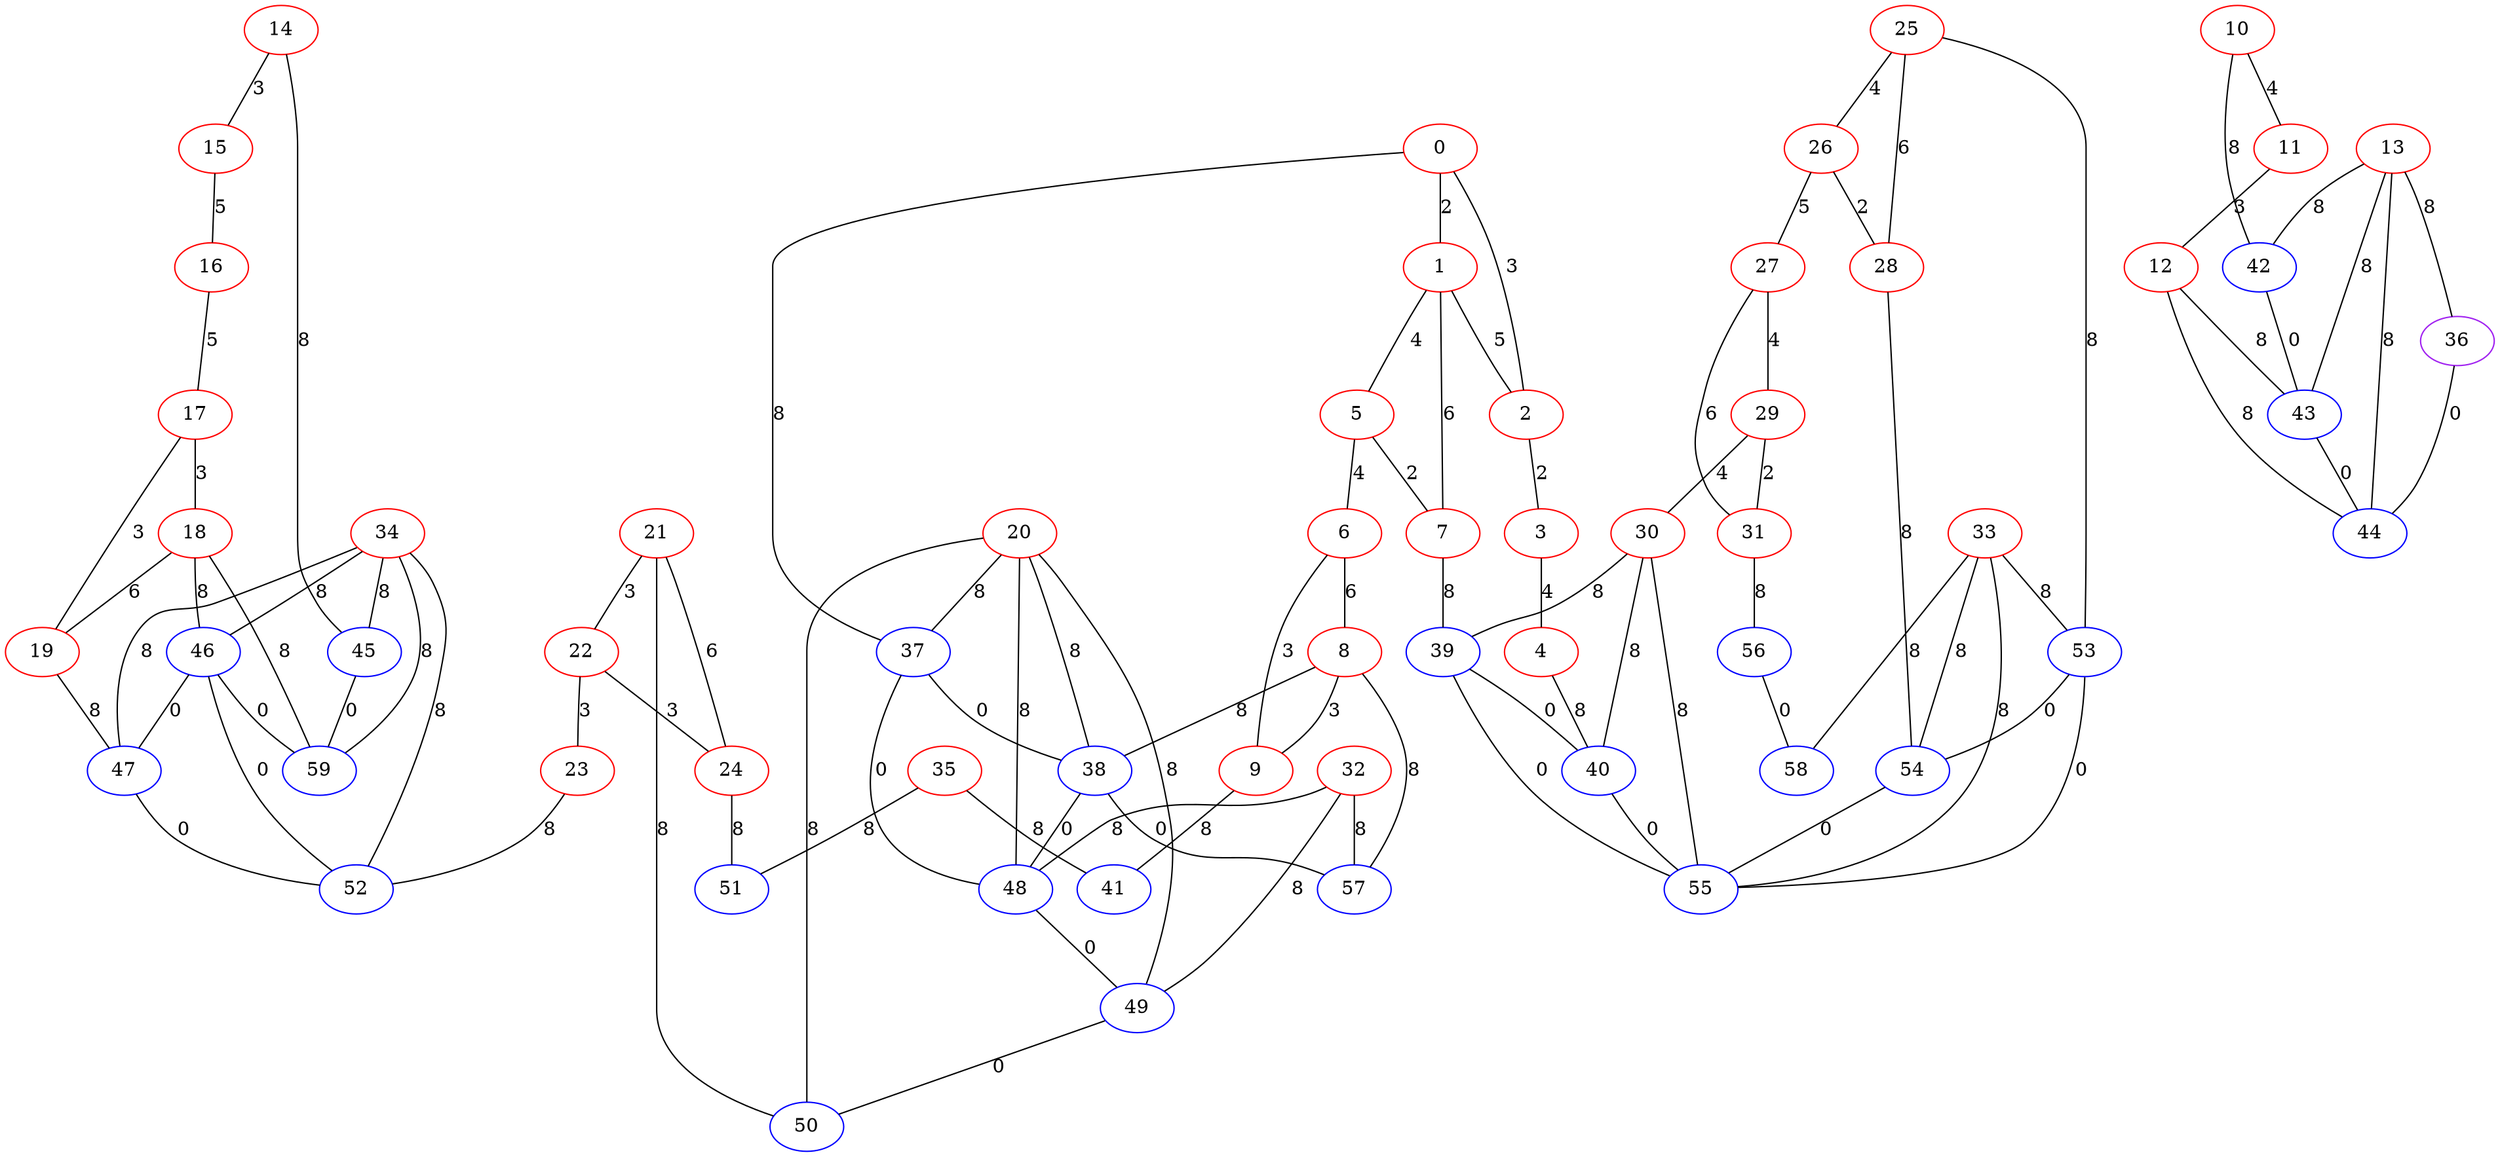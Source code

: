 graph "" {
0 [color=red, weight=1];
1 [color=red, weight=1];
2 [color=red, weight=1];
3 [color=red, weight=1];
4 [color=red, weight=1];
5 [color=red, weight=1];
6 [color=red, weight=1];
7 [color=red, weight=1];
8 [color=red, weight=1];
9 [color=red, weight=1];
10 [color=red, weight=1];
11 [color=red, weight=1];
12 [color=red, weight=1];
13 [color=red, weight=1];
14 [color=red, weight=1];
15 [color=red, weight=1];
16 [color=red, weight=1];
17 [color=red, weight=1];
18 [color=red, weight=1];
19 [color=red, weight=1];
20 [color=red, weight=1];
21 [color=red, weight=1];
22 [color=red, weight=1];
23 [color=red, weight=1];
24 [color=red, weight=1];
25 [color=red, weight=1];
26 [color=red, weight=1];
27 [color=red, weight=1];
28 [color=red, weight=1];
29 [color=red, weight=1];
30 [color=red, weight=1];
31 [color=red, weight=1];
32 [color=red, weight=1];
33 [color=red, weight=1];
34 [color=red, weight=1];
35 [color=red, weight=1];
36 [color=purple, weight=4];
37 [color=blue, weight=3];
38 [color=blue, weight=3];
39 [color=blue, weight=3];
40 [color=blue, weight=3];
41 [color=blue, weight=3];
42 [color=blue, weight=3];
43 [color=blue, weight=3];
44 [color=blue, weight=3];
45 [color=blue, weight=3];
46 [color=blue, weight=3];
47 [color=blue, weight=3];
48 [color=blue, weight=3];
49 [color=blue, weight=3];
50 [color=blue, weight=3];
51 [color=blue, weight=3];
52 [color=blue, weight=3];
53 [color=blue, weight=3];
54 [color=blue, weight=3];
55 [color=blue, weight=3];
56 [color=blue, weight=3];
57 [color=blue, weight=3];
58 [color=blue, weight=3];
59 [color=blue, weight=3];
0 -- 1  [key=0, label=2];
0 -- 2  [key=0, label=3];
0 -- 37  [key=0, label=8];
1 -- 2  [key=0, label=5];
1 -- 5  [key=0, label=4];
1 -- 7  [key=0, label=6];
2 -- 3  [key=0, label=2];
3 -- 4  [key=0, label=4];
4 -- 40  [key=0, label=8];
5 -- 6  [key=0, label=4];
5 -- 7  [key=0, label=2];
6 -- 8  [key=0, label=6];
6 -- 9  [key=0, label=3];
7 -- 39  [key=0, label=8];
8 -- 9  [key=0, label=3];
8 -- 38  [key=0, label=8];
8 -- 57  [key=0, label=8];
9 -- 41  [key=0, label=8];
10 -- 42  [key=0, label=8];
10 -- 11  [key=0, label=4];
11 -- 12  [key=0, label=3];
12 -- 43  [key=0, label=8];
12 -- 44  [key=0, label=8];
13 -- 44  [key=0, label=8];
13 -- 42  [key=0, label=8];
13 -- 43  [key=0, label=8];
13 -- 36  [key=0, label=8];
14 -- 45  [key=0, label=8];
14 -- 15  [key=0, label=3];
15 -- 16  [key=0, label=5];
16 -- 17  [key=0, label=5];
17 -- 18  [key=0, label=3];
17 -- 19  [key=0, label=3];
18 -- 19  [key=0, label=6];
18 -- 46  [key=0, label=8];
18 -- 59  [key=0, label=8];
19 -- 47  [key=0, label=8];
20 -- 48  [key=0, label=8];
20 -- 49  [key=0, label=8];
20 -- 50  [key=0, label=8];
20 -- 37  [key=0, label=8];
20 -- 38  [key=0, label=8];
21 -- 24  [key=0, label=6];
21 -- 50  [key=0, label=8];
21 -- 22  [key=0, label=3];
22 -- 24  [key=0, label=3];
22 -- 23  [key=0, label=3];
23 -- 52  [key=0, label=8];
24 -- 51  [key=0, label=8];
25 -- 26  [key=0, label=4];
25 -- 28  [key=0, label=6];
25 -- 53  [key=0, label=8];
26 -- 27  [key=0, label=5];
26 -- 28  [key=0, label=2];
27 -- 29  [key=0, label=4];
27 -- 31  [key=0, label=6];
28 -- 54  [key=0, label=8];
29 -- 30  [key=0, label=4];
29 -- 31  [key=0, label=2];
30 -- 40  [key=0, label=8];
30 -- 55  [key=0, label=8];
30 -- 39  [key=0, label=8];
31 -- 56  [key=0, label=8];
32 -- 48  [key=0, label=8];
32 -- 57  [key=0, label=8];
32 -- 49  [key=0, label=8];
33 -- 58  [key=0, label=8];
33 -- 53  [key=0, label=8];
33 -- 54  [key=0, label=8];
33 -- 55  [key=0, label=8];
34 -- 59  [key=0, label=8];
34 -- 52  [key=0, label=8];
34 -- 45  [key=0, label=8];
34 -- 46  [key=0, label=8];
34 -- 47  [key=0, label=8];
35 -- 41  [key=0, label=8];
35 -- 51  [key=0, label=8];
36 -- 44  [key=0, label=0];
37 -- 48  [key=0, label=0];
37 -- 38  [key=0, label=0];
38 -- 57  [key=0, label=0];
38 -- 48  [key=0, label=0];
39 -- 40  [key=0, label=0];
39 -- 55  [key=0, label=0];
40 -- 55  [key=0, label=0];
42 -- 43  [key=0, label=0];
43 -- 44  [key=0, label=0];
45 -- 59  [key=0, label=0];
46 -- 59  [key=0, label=0];
46 -- 52  [key=0, label=0];
46 -- 47  [key=0, label=0];
47 -- 52  [key=0, label=0];
48 -- 49  [key=0, label=0];
49 -- 50  [key=0, label=0];
53 -- 54  [key=0, label=0];
53 -- 55  [key=0, label=0];
54 -- 55  [key=0, label=0];
56 -- 58  [key=0, label=0];
}

